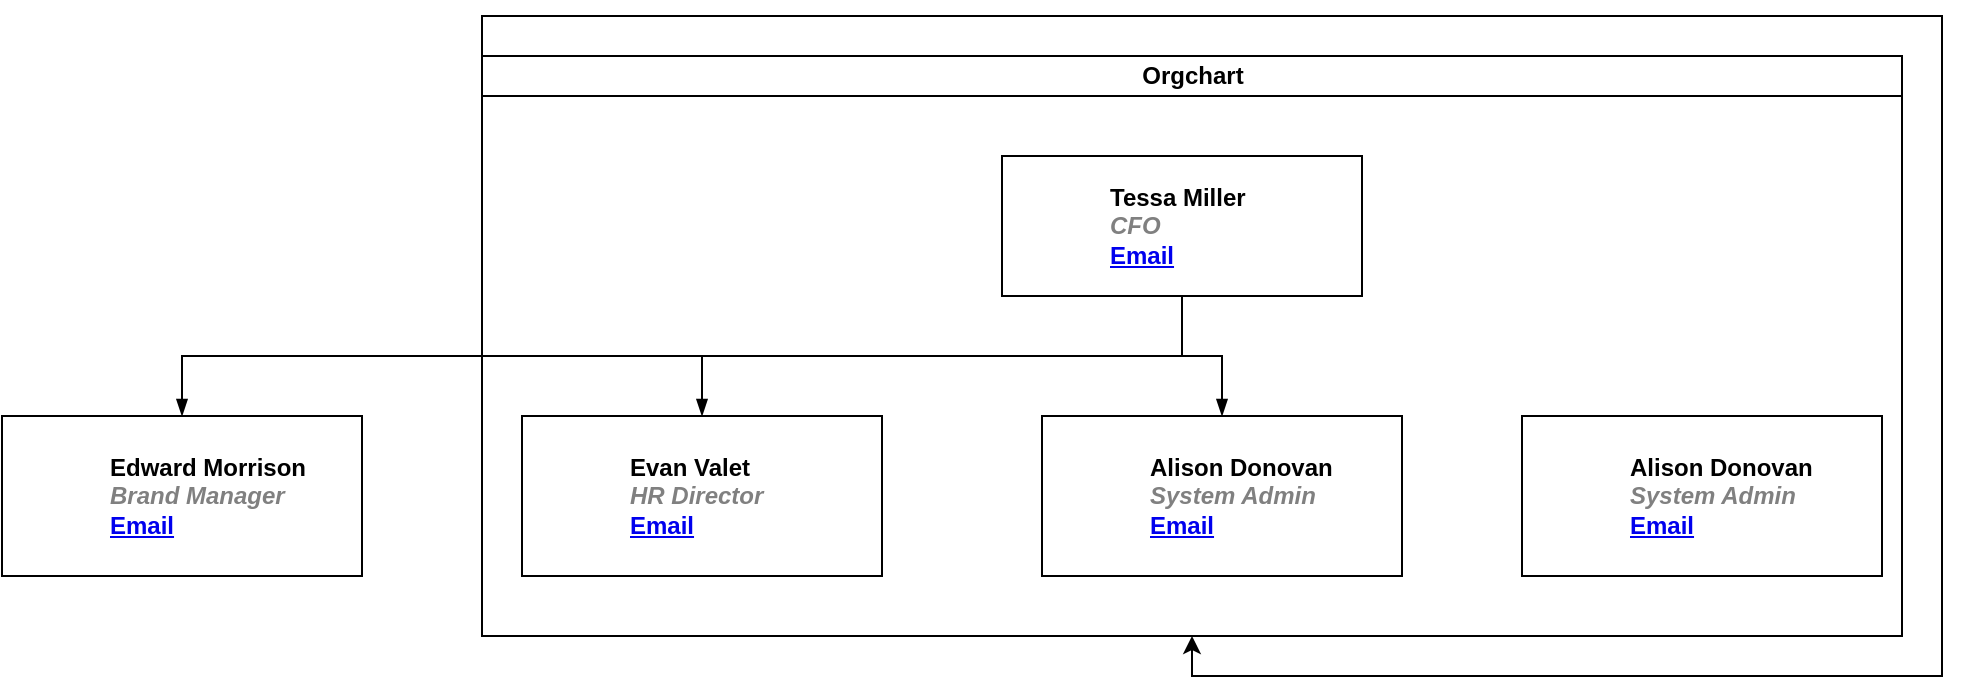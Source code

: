 <mxfile version="24.0.4" type="device" pages="2">
  <diagram id="prtHgNgQTEPvFCAcTncT" name="Page-1">
    <mxGraphModel dx="1434" dy="784" grid="1" gridSize="10" guides="1" tooltips="1" connect="1" arrows="1" fold="1" page="1" pageScale="1" pageWidth="20000" pageHeight="1920" math="0" shadow="0">
      <root>
        <mxCell id="0" />
        <mxCell id="1" parent="0" />
        <mxCell id="dNxyNK7c78bLwvsdeMH5-11" value="Orgchart" style="swimlane;html=1;startSize=20;horizontal=1;containerType=tree;glass=0;" parent="1" vertex="1">
          <mxGeometry x="2880" y="70" width="710" height="290" as="geometry" />
        </mxCell>
        <UserObject label="%name%&lt;br&gt;&lt;i style=&quot;color: gray&quot;&gt;%position%&lt;/i&gt;&lt;br&gt;&lt;a href=&quot;mailto:%email%&quot;&gt;Email&lt;/a&gt;" name="Tessa Miller" position="CFO" location="Office 1" email="me@example.com" placeholders="1" link="https://www.draw.io" id="dNxyNK7c78bLwvsdeMH5-12">
          <mxCell style="label;image=https://cdn3.iconfinder.com/data/icons/user-avatars-1/512/users-3-128.png;whiteSpace=wrap;html=1;rounded=0;glass=0;treeMoving=1;treeFolding=1;" parent="dNxyNK7c78bLwvsdeMH5-11" vertex="1">
            <mxGeometry x="260" y="50" width="180" height="70" as="geometry" />
          </mxCell>
        </UserObject>
        <mxCell id="dNxyNK7c78bLwvsdeMH5-15" value="" style="endArrow=blockThin;endFill=1;fontSize=11;edgeStyle=elbowEdgeStyle;elbow=vertical;rounded=0;" parent="dNxyNK7c78bLwvsdeMH5-11" source="dNxyNK7c78bLwvsdeMH5-12" target="dNxyNK7c78bLwvsdeMH5-16" edge="1">
          <mxGeometry relative="1" as="geometry" />
        </mxCell>
        <UserObject label="%name%&lt;br&gt;&lt;i style=&quot;color: gray&quot;&gt;%position%&lt;/i&gt;&lt;br&gt;&lt;a href=&quot;mailto:%email%&quot;&gt;Email&lt;/a&gt;" name="Evan Valet" position="HR Director" location="Office 4" email="me@example.com" placeholders="1" link="https://www.draw.io" id="dNxyNK7c78bLwvsdeMH5-16">
          <mxCell style="label;image=https://cdn3.iconfinder.com/data/icons/user-avatars-1/512/users-9-2-128.png;whiteSpace=wrap;html=1;rounded=0;glass=0;treeFolding=1;treeMoving=1;" parent="dNxyNK7c78bLwvsdeMH5-11" vertex="1">
            <mxGeometry x="20" y="180" width="180" height="80" as="geometry" />
          </mxCell>
        </UserObject>
        <mxCell id="dNxyNK7c78bLwvsdeMH5-17" value="" style="endArrow=blockThin;endFill=1;fontSize=11;edgeStyle=elbowEdgeStyle;elbow=vertical;rounded=0;" parent="dNxyNK7c78bLwvsdeMH5-11" source="dNxyNK7c78bLwvsdeMH5-12" target="dNxyNK7c78bLwvsdeMH5-18" edge="1">
          <mxGeometry relative="1" as="geometry" />
        </mxCell>
        <UserObject label="%name%&lt;br&gt;&lt;i style=&quot;color: gray&quot;&gt;%position%&lt;/i&gt;&lt;br&gt;&lt;a href=&quot;mailto:%email%&quot;&gt;Email&lt;/a&gt;" name="Alison Donovan" position="System Admin" location="Office 3" email="me@example.com" placeholders="1" link="https://www.draw.io" id="dNxyNK7c78bLwvsdeMH5-18">
          <mxCell style="label;image=https://cdn3.iconfinder.com/data/icons/user-avatars-1/512/users-2-128.png;whiteSpace=wrap;html=1;rounded=0;glass=0;" parent="dNxyNK7c78bLwvsdeMH5-11" vertex="1">
            <mxGeometry x="280" y="180" width="180" height="80" as="geometry" />
          </mxCell>
        </UserObject>
        <UserObject label="%name%&lt;br&gt;&lt;i style=&quot;color: gray&quot;&gt;%position%&lt;/i&gt;&lt;br&gt;&lt;a href=&quot;mailto:%email%&quot;&gt;Email&lt;/a&gt;" name="Alison Donovan" position="System Admin" location="Office 3" email="me@example.com" placeholders="1" link="https://www.draw.io" id="buaRKzgjF5p2rSsCQyk5-2">
          <mxCell style="label;image=https://cdn3.iconfinder.com/data/icons/user-avatars-1/512/users-2-128.png;whiteSpace=wrap;html=1;rounded=0;glass=0;" vertex="1" parent="dNxyNK7c78bLwvsdeMH5-11">
            <mxGeometry x="520" y="180" width="180" height="80" as="geometry" />
          </mxCell>
        </UserObject>
        <mxCell id="buaRKzgjF5p2rSsCQyk5-1" style="edgeStyle=orthogonalEdgeStyle;rounded=0;orthogonalLoop=1;jettySize=auto;html=1;exitX=0;exitY=0;exitDx=0;exitDy=0;" edge="1" parent="1" source="dNxyNK7c78bLwvsdeMH5-11" target="dNxyNK7c78bLwvsdeMH5-11">
          <mxGeometry relative="1" as="geometry" />
        </mxCell>
        <UserObject label="%name%&lt;br&gt;&lt;i style=&quot;color: gray&quot;&gt;%position%&lt;/i&gt;&lt;br&gt;&lt;a href=&quot;mailto:%email%&quot;&gt;Email&lt;/a&gt;" name="Edward Morrison" position="Brand Manager" location="Office 2" email="me@example.com" placeholders="1" link="https://www.draw.io" id="dNxyNK7c78bLwvsdeMH5-14">
          <mxCell style="label;image=https://cdn3.iconfinder.com/data/icons/user-avatars-1/512/users-10-3-128.png;whiteSpace=wrap;html=1;rounded=0;glass=0;treeFolding=1;treeMoving=1;" parent="1" vertex="1">
            <mxGeometry x="2640" y="250" width="180" height="80" as="geometry" />
          </mxCell>
        </UserObject>
        <mxCell id="dNxyNK7c78bLwvsdeMH5-13" value="" style="endArrow=blockThin;endFill=1;fontSize=11;edgeStyle=elbowEdgeStyle;elbow=vertical;rounded=0;" parent="1" source="dNxyNK7c78bLwvsdeMH5-12" target="dNxyNK7c78bLwvsdeMH5-14" edge="1">
          <mxGeometry relative="1" as="geometry" />
        </mxCell>
      </root>
    </mxGraphModel>
  </diagram>
  <diagram name="Copy of Page-1" id="sxxSmAxKWzO9w7Nn5Qlz">
    <mxGraphModel dx="2074" dy="1103" grid="1" gridSize="10" guides="1" tooltips="1" connect="1" arrows="1" fold="1" page="1" pageScale="1" pageWidth="5000" pageHeight="1920" math="0" shadow="0">
      <root>
        <mxCell id="oDTV-TboAkDGDWzcCkDT-0" />
        <mxCell id="oDTV-TboAkDGDWzcCkDT-1" parent="oDTV-TboAkDGDWzcCkDT-0" />
        <mxCell id="oDTV-TboAkDGDWzcCkDT-2" value="Orgchart" style="swimlane;html=1;startSize=20;horizontal=1;containerType=tree;glass=0;" vertex="1" parent="oDTV-TboAkDGDWzcCkDT-1">
          <mxGeometry x="2880" y="70" width="1250" height="340" as="geometry" />
        </mxCell>
        <UserObject label="CMO&lt;div&gt;&lt;br&gt;&lt;/div&gt;" name="Tessa Miller" position="CFO" location="Office 1" email="me@example.com" placeholders="1" link="https://www.draw.io" id="oDTV-TboAkDGDWzcCkDT-3">
          <mxCell style="label;image=https://cdn3.iconfinder.com/data/icons/user-avatars-1/512/users-3-128.png;whiteSpace=wrap;html=1;rounded=0;glass=0;treeMoving=1;treeFolding=1;" vertex="1" parent="oDTV-TboAkDGDWzcCkDT-2">
            <mxGeometry x="850" y="20" width="180" height="70" as="geometry" />
          </mxCell>
        </UserObject>
        <mxCell id="oDTV-TboAkDGDWzcCkDT-4" value="" style="endArrow=blockThin;endFill=1;fontSize=11;edgeStyle=elbowEdgeStyle;elbow=vertical;rounded=0;" edge="1" parent="oDTV-TboAkDGDWzcCkDT-2" source="oDTV-TboAkDGDWzcCkDT-3" target="oDTV-TboAkDGDWzcCkDT-5">
          <mxGeometry relative="1" as="geometry" />
        </mxCell>
        <UserObject label="Brand Management" name="Evan Valet" position="HR Director" location="Office 4" email="me@example.com" placeholders="1" link="https://www.draw.io" id="oDTV-TboAkDGDWzcCkDT-5">
          <mxCell style="label;image=https://cdn3.iconfinder.com/data/icons/user-avatars-1/512/users-9-2-128.png;whiteSpace=wrap;html=1;rounded=0;glass=0;treeFolding=1;treeMoving=1;" vertex="1" parent="oDTV-TboAkDGDWzcCkDT-2">
            <mxGeometry x="-40" y="175" width="180" height="80" as="geometry" />
          </mxCell>
        </UserObject>
        <mxCell id="oDTV-TboAkDGDWzcCkDT-6" value="" style="endArrow=blockThin;endFill=1;fontSize=11;edgeStyle=elbowEdgeStyle;elbow=vertical;rounded=0;" edge="1" parent="oDTV-TboAkDGDWzcCkDT-2" source="oDTV-TboAkDGDWzcCkDT-3" target="oDTV-TboAkDGDWzcCkDT-7">
          <mxGeometry relative="1" as="geometry" />
        </mxCell>
        <UserObject label="Digital Marketing" name="Alison Donovan" position="System Admin" location="Office 3" email="me@example.com" placeholders="1" link="https://www.draw.io" id="oDTV-TboAkDGDWzcCkDT-7">
          <mxCell style="label;image=https://cdn3.iconfinder.com/data/icons/user-avatars-1/512/users-2-128.png;whiteSpace=wrap;html=1;rounded=0;glass=0;" vertex="1" parent="oDTV-TboAkDGDWzcCkDT-2">
            <mxGeometry x="260" y="175" width="180" height="80" as="geometry" />
          </mxCell>
        </UserObject>
        <mxCell id="_TsJ4yo5myPTsE6mLfSC-11" value="" style="edgeStyle=orthogonalEdgeStyle;rounded=0;orthogonalLoop=1;jettySize=auto;html=1;" edge="1" source="oDTV-TboAkDGDWzcCkDT-3" target="_TsJ4yo5myPTsE6mLfSC-12" parent="oDTV-TboAkDGDWzcCkDT-2">
          <mxGeometry relative="1" as="geometry" />
        </mxCell>
        <UserObject label="&lt;div&gt;PR&amp;nbsp;&lt;/div&gt;" name="Tessa Miller" position="CFO" location="Office 1" email="me@example.com" placeholders="1" link="https://www.draw.io" id="_TsJ4yo5myPTsE6mLfSC-12">
          <mxCell style="label;image=https://cdn3.iconfinder.com/data/icons/user-avatars-1/512/users-3-128.png;whiteSpace=wrap;html=1;rounded=0;glass=0;treeMoving=1;treeFolding=1;" vertex="1" parent="oDTV-TboAkDGDWzcCkDT-2">
            <mxGeometry x="1030" y="185" width="180" height="70" as="geometry" />
          </mxCell>
        </UserObject>
        <UserObject label="&lt;div&gt;Product Marketing&lt;/div&gt;" name="Tessa Miller" position="CFO" location="Office 1" email="me@example.com" placeholders="1" link="https://www.draw.io" id="_TsJ4yo5myPTsE6mLfSC-10">
          <mxCell style="label;image=https://cdn3.iconfinder.com/data/icons/user-avatars-1/512/users-3-128.png;whiteSpace=wrap;html=1;rounded=0;glass=0;treeMoving=1;treeFolding=1;" vertex="1" parent="oDTV-TboAkDGDWzcCkDT-2">
            <mxGeometry x="810" y="185" width="180" height="70" as="geometry" />
          </mxCell>
        </UserObject>
        <mxCell id="_TsJ4yo5myPTsE6mLfSC-9" value="" style="edgeStyle=orthogonalEdgeStyle;rounded=0;orthogonalLoop=1;jettySize=auto;html=1;" edge="1" source="oDTV-TboAkDGDWzcCkDT-3" target="_TsJ4yo5myPTsE6mLfSC-10" parent="oDTV-TboAkDGDWzcCkDT-2">
          <mxGeometry relative="1" as="geometry" />
        </mxCell>
        <UserObject label="Market Research" name="Alison Donovan" position="System Admin" location="Office 3" email="me@example.com" placeholders="1" link="https://www.draw.io" id="oDTV-TboAkDGDWzcCkDT-8">
          <mxCell style="label;image=https://cdn3.iconfinder.com/data/icons/user-avatars-1/512/users-2-128.png;whiteSpace=wrap;html=1;rounded=0;glass=0;" vertex="1" parent="oDTV-TboAkDGDWzcCkDT-2">
            <mxGeometry x="560" y="175" width="180" height="80" as="geometry" />
          </mxCell>
        </UserObject>
        <UserObject label="Customer Experience" name="Edward Morrison" position="Brand Manager" location="Office 2" email="me@example.com" placeholders="1" link="https://www.draw.io" id="oDTV-TboAkDGDWzcCkDT-10">
          <mxCell style="label;image=https://cdn3.iconfinder.com/data/icons/user-avatars-1/512/users-10-3-128.png;whiteSpace=wrap;html=1;rounded=0;glass=0;treeFolding=1;treeMoving=1;" vertex="1" parent="oDTV-TboAkDGDWzcCkDT-1">
            <mxGeometry x="2550" y="245" width="180" height="80" as="geometry" />
          </mxCell>
        </UserObject>
        <mxCell id="oDTV-TboAkDGDWzcCkDT-11" value="" style="endArrow=blockThin;endFill=1;fontSize=11;edgeStyle=elbowEdgeStyle;elbow=vertical;rounded=0;" edge="1" parent="oDTV-TboAkDGDWzcCkDT-1" source="oDTV-TboAkDGDWzcCkDT-3" target="oDTV-TboAkDGDWzcCkDT-10">
          <mxGeometry relative="1" as="geometry" />
        </mxCell>
        <UserObject label="&lt;div&gt;Creative Services&lt;/div&gt;" name="Tessa Miller" position="CFO" location="Office 1" email="me@example.com" placeholders="1" link="https://www.draw.io" id="_TsJ4yo5myPTsE6mLfSC-15">
          <mxCell style="label;image=https://cdn3.iconfinder.com/data/icons/user-avatars-1/512/users-3-128.png;whiteSpace=wrap;html=1;rounded=0;glass=0;treeMoving=1;treeFolding=1;" vertex="1" parent="oDTV-TboAkDGDWzcCkDT-1">
            <mxGeometry x="4150" y="255" width="180" height="70" as="geometry" />
          </mxCell>
        </UserObject>
        <mxCell id="_TsJ4yo5myPTsE6mLfSC-14" value="" style="edgeStyle=orthogonalEdgeStyle;rounded=0;orthogonalLoop=1;jettySize=auto;html=1;" edge="1" source="oDTV-TboAkDGDWzcCkDT-3" target="_TsJ4yo5myPTsE6mLfSC-15" parent="oDTV-TboAkDGDWzcCkDT-1">
          <mxGeometry relative="1" as="geometry" />
        </mxCell>
        <UserObject label="&lt;div&gt;Sales and Channel&lt;/div&gt;" name="Tessa Miller" position="CFO" location="Office 1" email="me@example.com" placeholders="1" link="https://www.draw.io" id="_TsJ4yo5myPTsE6mLfSC-17">
          <mxCell style="label;image=https://cdn3.iconfinder.com/data/icons/user-avatars-1/512/users-3-128.png;whiteSpace=wrap;html=1;rounded=0;glass=0;treeMoving=1;treeFolding=1;" vertex="1" parent="oDTV-TboAkDGDWzcCkDT-1">
            <mxGeometry x="4390" y="260" width="180" height="70" as="geometry" />
          </mxCell>
        </UserObject>
        <mxCell id="_TsJ4yo5myPTsE6mLfSC-16" value="" style="edgeStyle=orthogonalEdgeStyle;rounded=0;orthogonalLoop=1;jettySize=auto;html=1;" edge="1" source="oDTV-TboAkDGDWzcCkDT-3" target="_TsJ4yo5myPTsE6mLfSC-17" parent="oDTV-TboAkDGDWzcCkDT-1">
          <mxGeometry relative="1" as="geometry" />
        </mxCell>
        <UserObject label="&lt;div&gt;International Marketing&lt;/div&gt;" name="Tessa Miller" position="CFO" location="Office 1" email="me@example.com" placeholders="1" link="https://www.draw.io" id="_TsJ4yo5myPTsE6mLfSC-19">
          <mxCell style="label;image=https://cdn3.iconfinder.com/data/icons/user-avatars-1/512/users-3-128.png;whiteSpace=wrap;html=1;rounded=0;glass=0;treeMoving=1;treeFolding=1;" vertex="1" parent="oDTV-TboAkDGDWzcCkDT-1">
            <mxGeometry x="4630" y="260" width="180" height="70" as="geometry" />
          </mxCell>
        </UserObject>
        <mxCell id="_TsJ4yo5myPTsE6mLfSC-18" value="" style="edgeStyle=orthogonalEdgeStyle;rounded=0;orthogonalLoop=1;jettySize=auto;html=1;" edge="1" source="oDTV-TboAkDGDWzcCkDT-3" target="_TsJ4yo5myPTsE6mLfSC-19" parent="oDTV-TboAkDGDWzcCkDT-1">
          <mxGeometry relative="1" as="geometry" />
        </mxCell>
        <UserObject label="&lt;div&gt;Performance Marketing&lt;/div&gt;" name="Tessa Miller" position="CFO" location="Office 1" email="me@example.com" placeholders="1" link="https://www.draw.io" id="_TsJ4yo5myPTsE6mLfSC-21">
          <mxCell style="label;image=https://cdn3.iconfinder.com/data/icons/user-avatars-1/512/users-3-128.png;whiteSpace=wrap;html=1;rounded=0;glass=0;treeMoving=1;treeFolding=1;" vertex="1" parent="oDTV-TboAkDGDWzcCkDT-1">
            <mxGeometry x="4840" y="255" width="180" height="70" as="geometry" />
          </mxCell>
        </UserObject>
        <mxCell id="_TsJ4yo5myPTsE6mLfSC-20" value="" style="edgeStyle=orthogonalEdgeStyle;rounded=0;orthogonalLoop=1;jettySize=auto;html=1;" edge="1" source="oDTV-TboAkDGDWzcCkDT-3" target="_TsJ4yo5myPTsE6mLfSC-21" parent="oDTV-TboAkDGDWzcCkDT-1">
          <mxGeometry relative="1" as="geometry" />
        </mxCell>
      </root>
    </mxGraphModel>
  </diagram>
</mxfile>
